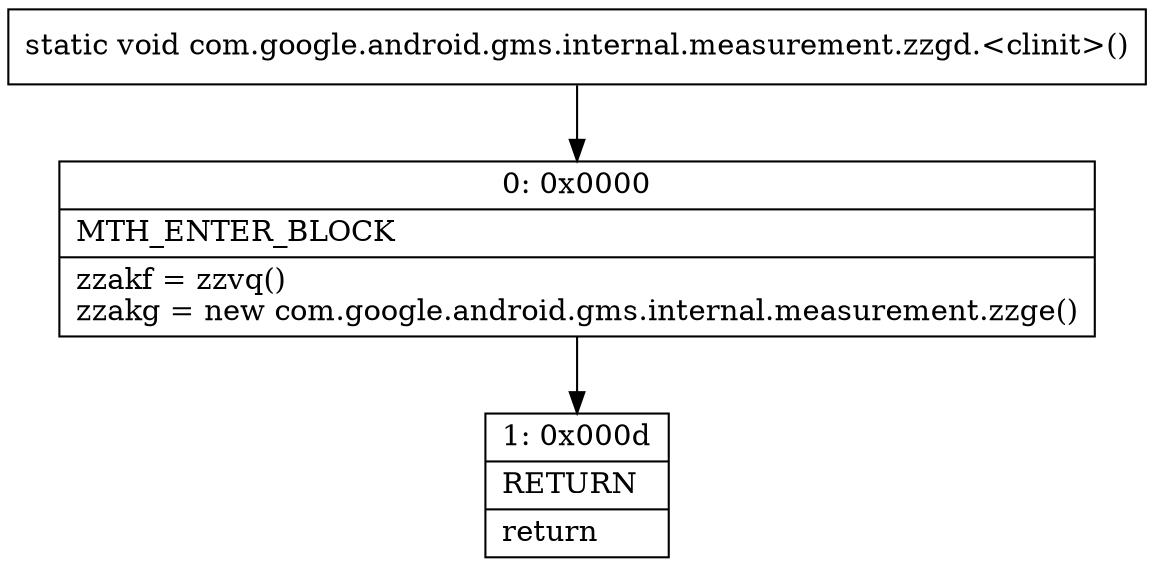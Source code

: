 digraph "CFG forcom.google.android.gms.internal.measurement.zzgd.\<clinit\>()V" {
Node_0 [shape=record,label="{0\:\ 0x0000|MTH_ENTER_BLOCK\l|zzakf = zzvq()\lzzakg = new com.google.android.gms.internal.measurement.zzge()\l}"];
Node_1 [shape=record,label="{1\:\ 0x000d|RETURN\l|return\l}"];
MethodNode[shape=record,label="{static void com.google.android.gms.internal.measurement.zzgd.\<clinit\>() }"];
MethodNode -> Node_0;
Node_0 -> Node_1;
}

